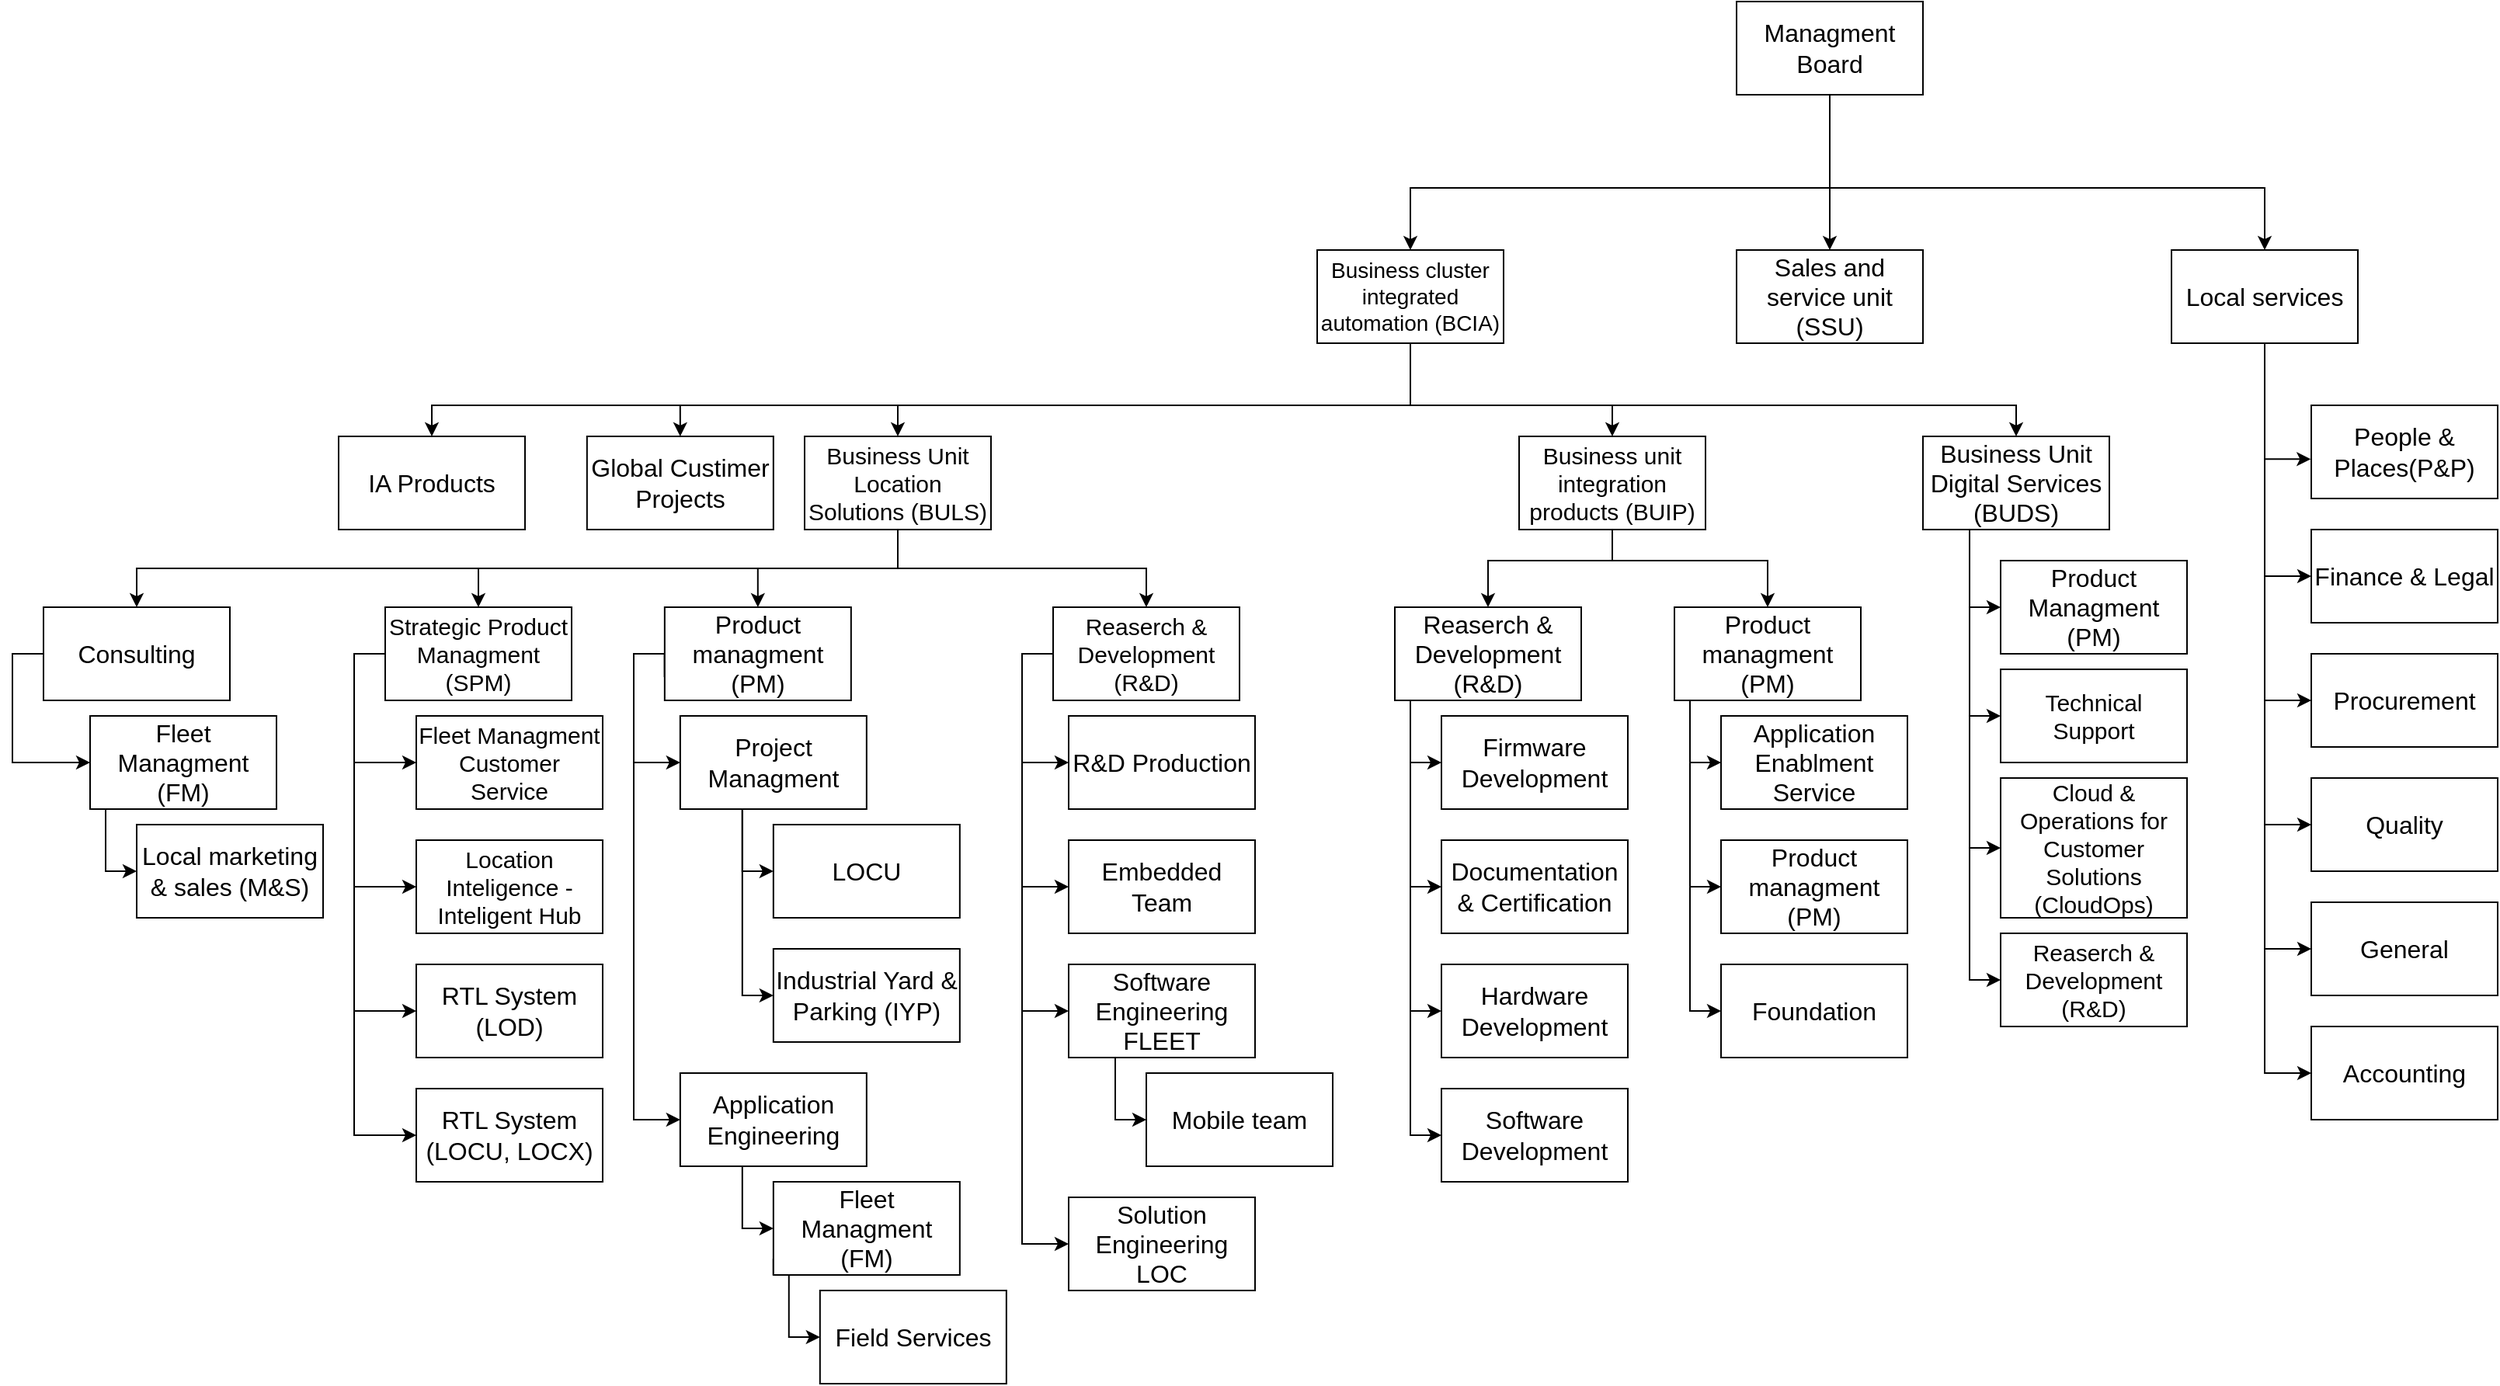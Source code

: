 <mxfile version="26.1.1">
  <diagram id="R2lEEEUBdFMjLlhIrx00" name="Page-1">
    <mxGraphModel dx="2947" dy="2856" grid="1" gridSize="10" guides="1" tooltips="1" connect="1" arrows="1" fold="1" page="1" pageScale="1" pageWidth="850" pageHeight="1100" math="0" shadow="0" extFonts="Permanent Marker^https://fonts.googleapis.com/css?family=Permanent+Marker">
      <root>
        <mxCell id="0" />
        <mxCell id="1" parent="0" />
        <mxCell id="2w3z9gGA-YQDggnAsSwW-51" style="edgeStyle=orthogonalEdgeStyle;rounded=0;orthogonalLoop=1;jettySize=auto;html=1;exitX=0.5;exitY=1;exitDx=0;exitDy=0;entryX=0.5;entryY=0;entryDx=0;entryDy=0;" edge="1" parent="1" source="2w3z9gGA-YQDggnAsSwW-1" target="2w3z9gGA-YQDggnAsSwW-2">
          <mxGeometry relative="1" as="geometry">
            <Array as="points">
              <mxPoint x="-130" y="-1370" />
              <mxPoint x="300" y="-1370" />
            </Array>
          </mxGeometry>
        </mxCell>
        <mxCell id="2w3z9gGA-YQDggnAsSwW-100" style="edgeStyle=orthogonalEdgeStyle;rounded=0;orthogonalLoop=1;jettySize=auto;html=1;exitX=0.75;exitY=1;exitDx=0;exitDy=0;entryX=0.5;entryY=0;entryDx=0;entryDy=0;" edge="1" parent="1" source="2w3z9gGA-YQDggnAsSwW-1" target="2w3z9gGA-YQDggnAsSwW-3">
          <mxGeometry relative="1" as="geometry">
            <Array as="points">
              <mxPoint x="-250" y="-1430" />
              <mxPoint x="-250" y="-1370" />
              <mxPoint x="30" y="-1370" />
            </Array>
          </mxGeometry>
        </mxCell>
        <mxCell id="2w3z9gGA-YQDggnAsSwW-101" style="edgeStyle=orthogonalEdgeStyle;rounded=0;orthogonalLoop=1;jettySize=auto;html=1;exitX=0.5;exitY=1;exitDx=0;exitDy=0;entryX=0.5;entryY=0;entryDx=0;entryDy=0;" edge="1" parent="1" source="2w3z9gGA-YQDggnAsSwW-1" target="2w3z9gGA-YQDggnAsSwW-4">
          <mxGeometry relative="1" as="geometry">
            <Array as="points">
              <mxPoint x="-250" y="-1370" />
              <mxPoint x="-520" y="-1370" />
            </Array>
          </mxGeometry>
        </mxCell>
        <mxCell id="2w3z9gGA-YQDggnAsSwW-1" value="Managment Board" style="rounded=0;whiteSpace=wrap;html=1;fontSize=16;" vertex="1" parent="1">
          <mxGeometry x="-310" y="-1490" width="120" height="60" as="geometry" />
        </mxCell>
        <mxCell id="2w3z9gGA-YQDggnAsSwW-2" value="Sales and service unit (SSU)" style="rounded=0;whiteSpace=wrap;html=1;fontSize=16;" vertex="1" parent="1">
          <mxGeometry x="-310" y="-1330" width="120" height="60" as="geometry" />
        </mxCell>
        <mxCell id="2w3z9gGA-YQDggnAsSwW-87" style="edgeStyle=orthogonalEdgeStyle;rounded=0;orthogonalLoop=1;jettySize=auto;html=1;exitX=0.25;exitY=1;exitDx=0;exitDy=0;entryX=0;entryY=0.5;entryDx=0;entryDy=0;" edge="1" parent="1" source="2w3z9gGA-YQDggnAsSwW-3" target="2w3z9gGA-YQDggnAsSwW-11">
          <mxGeometry relative="1" as="geometry">
            <Array as="points">
              <mxPoint x="30" y="-1270" />
              <mxPoint x="30" y="-1120" />
            </Array>
          </mxGeometry>
        </mxCell>
        <mxCell id="2w3z9gGA-YQDggnAsSwW-88" style="edgeStyle=orthogonalEdgeStyle;rounded=0;orthogonalLoop=1;jettySize=auto;html=1;exitX=0.25;exitY=1;exitDx=0;exitDy=0;entryX=0;entryY=0.5;entryDx=0;entryDy=0;" edge="1" parent="1">
          <mxGeometry relative="1" as="geometry">
            <mxPoint x="-10" y="-1270" as="sourcePoint" />
            <mxPoint x="60" y="-1040" as="targetPoint" />
            <Array as="points">
              <mxPoint x="30" y="-1270" />
              <mxPoint x="30" y="-1040" />
            </Array>
          </mxGeometry>
        </mxCell>
        <mxCell id="2w3z9gGA-YQDggnAsSwW-89" style="edgeStyle=orthogonalEdgeStyle;rounded=0;orthogonalLoop=1;jettySize=auto;html=1;exitX=0.25;exitY=1;exitDx=0;exitDy=0;entryX=0;entryY=0.5;entryDx=0;entryDy=0;" edge="1" parent="1" source="2w3z9gGA-YQDggnAsSwW-3" target="2w3z9gGA-YQDggnAsSwW-13">
          <mxGeometry relative="1" as="geometry">
            <Array as="points">
              <mxPoint x="30" y="-1270" />
              <mxPoint x="30" y="-960" />
            </Array>
          </mxGeometry>
        </mxCell>
        <mxCell id="2w3z9gGA-YQDggnAsSwW-90" style="edgeStyle=orthogonalEdgeStyle;rounded=0;orthogonalLoop=1;jettySize=auto;html=1;exitX=0.25;exitY=1;exitDx=0;exitDy=0;entryX=0;entryY=0.5;entryDx=0;entryDy=0;" edge="1" parent="1" source="2w3z9gGA-YQDggnAsSwW-3" target="2w3z9gGA-YQDggnAsSwW-14">
          <mxGeometry relative="1" as="geometry">
            <Array as="points">
              <mxPoint x="30" y="-1270" />
              <mxPoint x="30" y="-880" />
            </Array>
          </mxGeometry>
        </mxCell>
        <mxCell id="2w3z9gGA-YQDggnAsSwW-91" style="edgeStyle=orthogonalEdgeStyle;rounded=0;orthogonalLoop=1;jettySize=auto;html=1;exitX=0.25;exitY=1;exitDx=0;exitDy=0;entryX=0;entryY=0.5;entryDx=0;entryDy=0;" edge="1" parent="1" source="2w3z9gGA-YQDggnAsSwW-3" target="2w3z9gGA-YQDggnAsSwW-15">
          <mxGeometry relative="1" as="geometry">
            <Array as="points">
              <mxPoint x="30" y="-1270" />
              <mxPoint x="30" y="-800" />
            </Array>
          </mxGeometry>
        </mxCell>
        <mxCell id="2w3z9gGA-YQDggnAsSwW-3" value="Local services" style="rounded=0;whiteSpace=wrap;html=1;fontSize=16;" vertex="1" parent="1">
          <mxGeometry x="-30" y="-1330" width="120" height="60" as="geometry" />
        </mxCell>
        <mxCell id="2w3z9gGA-YQDggnAsSwW-95" style="edgeStyle=orthogonalEdgeStyle;rounded=0;orthogonalLoop=1;jettySize=auto;html=1;exitX=0.25;exitY=1;exitDx=0;exitDy=0;entryX=0.5;entryY=0;entryDx=0;entryDy=0;" edge="1" parent="1" source="2w3z9gGA-YQDggnAsSwW-4" target="2w3z9gGA-YQDggnAsSwW-7">
          <mxGeometry relative="1" as="geometry">
            <Array as="points">
              <mxPoint x="-520" y="-1270" />
              <mxPoint x="-520" y="-1230" />
              <mxPoint x="-990" y="-1230" />
            </Array>
          </mxGeometry>
        </mxCell>
        <mxCell id="2w3z9gGA-YQDggnAsSwW-98" style="edgeStyle=orthogonalEdgeStyle;rounded=0;orthogonalLoop=1;jettySize=auto;html=1;exitX=0.5;exitY=1;exitDx=0;exitDy=0;entryX=0.5;entryY=0;entryDx=0;entryDy=0;" edge="1" parent="1" source="2w3z9gGA-YQDggnAsSwW-4" target="2w3z9gGA-YQDggnAsSwW-8">
          <mxGeometry relative="1" as="geometry">
            <Array as="points">
              <mxPoint x="-520" y="-1230" />
              <mxPoint x="-130" y="-1230" />
            </Array>
          </mxGeometry>
        </mxCell>
        <mxCell id="2w3z9gGA-YQDggnAsSwW-99" style="edgeStyle=orthogonalEdgeStyle;rounded=0;orthogonalLoop=1;jettySize=auto;html=1;exitX=0.75;exitY=1;exitDx=0;exitDy=0;entryX=0.5;entryY=0;entryDx=0;entryDy=0;" edge="1" parent="1" source="2w3z9gGA-YQDggnAsSwW-4" target="2w3z9gGA-YQDggnAsSwW-9">
          <mxGeometry relative="1" as="geometry">
            <Array as="points">
              <mxPoint x="-520" y="-1270" />
              <mxPoint x="-520" y="-1230" />
              <mxPoint x="-1150" y="-1230" />
            </Array>
          </mxGeometry>
        </mxCell>
        <mxCell id="2w3z9gGA-YQDggnAsSwW-102" style="edgeStyle=orthogonalEdgeStyle;rounded=0;orthogonalLoop=1;jettySize=auto;html=1;exitX=0;exitY=1;exitDx=0;exitDy=0;entryX=0.5;entryY=0;entryDx=0;entryDy=0;" edge="1" parent="1" source="2w3z9gGA-YQDggnAsSwW-4" target="2w3z9gGA-YQDggnAsSwW-6">
          <mxGeometry relative="1" as="geometry">
            <Array as="points">
              <mxPoint x="-520" y="-1270" />
              <mxPoint x="-520" y="-1230" />
              <mxPoint x="-390" y="-1230" />
            </Array>
          </mxGeometry>
        </mxCell>
        <mxCell id="2w3z9gGA-YQDggnAsSwW-103" style="edgeStyle=orthogonalEdgeStyle;rounded=0;orthogonalLoop=1;jettySize=auto;html=1;exitX=0;exitY=1;exitDx=0;exitDy=0;" edge="1" parent="1" source="2w3z9gGA-YQDggnAsSwW-4" target="2w3z9gGA-YQDggnAsSwW-5">
          <mxGeometry relative="1" as="geometry">
            <Array as="points">
              <mxPoint x="-520" y="-1270" />
              <mxPoint x="-520" y="-1230" />
              <mxPoint x="-850" y="-1230" />
            </Array>
          </mxGeometry>
        </mxCell>
        <mxCell id="2w3z9gGA-YQDggnAsSwW-4" value="Business cluster integrated automation (BCIA)" style="rounded=0;whiteSpace=wrap;html=1;fontSize=14;" vertex="1" parent="1">
          <mxGeometry x="-580" y="-1330" width="120" height="60" as="geometry" />
        </mxCell>
        <mxCell id="2w3z9gGA-YQDggnAsSwW-105" style="edgeStyle=orthogonalEdgeStyle;rounded=0;orthogonalLoop=1;jettySize=auto;html=1;exitX=0.75;exitY=1;exitDx=0;exitDy=0;" edge="1" parent="1" source="2w3z9gGA-YQDggnAsSwW-5" target="2w3z9gGA-YQDggnAsSwW-30">
          <mxGeometry relative="1" as="geometry">
            <Array as="points">
              <mxPoint x="-850" y="-1150" />
              <mxPoint x="-850" y="-1125" />
              <mxPoint x="-690" y="-1125" />
            </Array>
          </mxGeometry>
        </mxCell>
        <mxCell id="2w3z9gGA-YQDggnAsSwW-107" style="edgeStyle=orthogonalEdgeStyle;rounded=0;orthogonalLoop=1;jettySize=auto;html=1;exitX=0.5;exitY=1;exitDx=0;exitDy=0;entryX=0.5;entryY=0;entryDx=0;entryDy=0;" edge="1" parent="1" source="2w3z9gGA-YQDggnAsSwW-5" target="2w3z9gGA-YQDggnAsSwW-31">
          <mxGeometry relative="1" as="geometry" />
        </mxCell>
        <mxCell id="2w3z9gGA-YQDggnAsSwW-108" style="edgeStyle=orthogonalEdgeStyle;rounded=0;orthogonalLoop=1;jettySize=auto;html=1;exitX=0.25;exitY=1;exitDx=0;exitDy=0;" edge="1" parent="1" source="2w3z9gGA-YQDggnAsSwW-5" target="2w3z9gGA-YQDggnAsSwW-40">
          <mxGeometry relative="1" as="geometry">
            <Array as="points">
              <mxPoint x="-850" y="-1150" />
              <mxPoint x="-850" y="-1125" />
              <mxPoint x="-1120" y="-1125" />
            </Array>
          </mxGeometry>
        </mxCell>
        <mxCell id="2w3z9gGA-YQDggnAsSwW-109" style="edgeStyle=orthogonalEdgeStyle;rounded=0;orthogonalLoop=1;jettySize=auto;html=1;exitX=0.25;exitY=1;exitDx=0;exitDy=0;entryX=0.5;entryY=0;entryDx=0;entryDy=0;" edge="1" parent="1" source="2w3z9gGA-YQDggnAsSwW-5" target="2w3z9gGA-YQDggnAsSwW-48">
          <mxGeometry relative="1" as="geometry">
            <Array as="points">
              <mxPoint x="-850" y="-1150" />
              <mxPoint x="-850" y="-1125" />
              <mxPoint x="-1340" y="-1125" />
            </Array>
          </mxGeometry>
        </mxCell>
        <mxCell id="2w3z9gGA-YQDggnAsSwW-5" value="Business Unit Location Solutions (BULS)" style="rounded=0;whiteSpace=wrap;html=1;fontSize=15;" vertex="1" parent="1">
          <mxGeometry x="-910" y="-1210" width="120" height="60" as="geometry" />
        </mxCell>
        <mxCell id="2w3z9gGA-YQDggnAsSwW-93" style="edgeStyle=orthogonalEdgeStyle;rounded=0;orthogonalLoop=1;jettySize=auto;html=1;exitX=0.25;exitY=1;exitDx=0;exitDy=0;entryX=0.5;entryY=0;entryDx=0;entryDy=0;" edge="1" parent="1" source="2w3z9gGA-YQDggnAsSwW-6" target="2w3z9gGA-YQDggnAsSwW-21">
          <mxGeometry relative="1" as="geometry">
            <Array as="points">
              <mxPoint x="-390" y="-1150" />
              <mxPoint x="-390" y="-1130" />
              <mxPoint x="-470" y="-1130" />
            </Array>
          </mxGeometry>
        </mxCell>
        <mxCell id="2w3z9gGA-YQDggnAsSwW-94" style="edgeStyle=orthogonalEdgeStyle;rounded=0;orthogonalLoop=1;jettySize=auto;html=1;exitX=0.75;exitY=1;exitDx=0;exitDy=0;entryX=0.5;entryY=0;entryDx=0;entryDy=0;" edge="1" parent="1" source="2w3z9gGA-YQDggnAsSwW-6" target="2w3z9gGA-YQDggnAsSwW-20">
          <mxGeometry relative="1" as="geometry">
            <Array as="points">
              <mxPoint x="-390" y="-1150" />
              <mxPoint x="-390" y="-1130" />
              <mxPoint x="-290" y="-1130" />
            </Array>
          </mxGeometry>
        </mxCell>
        <mxCell id="2w3z9gGA-YQDggnAsSwW-6" value="&lt;font style=&quot;font-size: 15px;&quot;&gt;Business unit integration products (BUIP)&lt;/font&gt;" style="rounded=0;whiteSpace=wrap;html=1;" vertex="1" parent="1">
          <mxGeometry x="-450" y="-1210" width="120" height="60" as="geometry" />
        </mxCell>
        <mxCell id="2w3z9gGA-YQDggnAsSwW-7" value="Global Custimer Projects" style="rounded=0;whiteSpace=wrap;html=1;fontSize=16;" vertex="1" parent="1">
          <mxGeometry x="-1050.08" y="-1210" width="120" height="60" as="geometry" />
        </mxCell>
        <mxCell id="2w3z9gGA-YQDggnAsSwW-82" style="edgeStyle=orthogonalEdgeStyle;rounded=0;orthogonalLoop=1;jettySize=auto;html=1;exitX=0.25;exitY=1;exitDx=0;exitDy=0;entryX=0;entryY=0.5;entryDx=0;entryDy=0;" edge="1" parent="1" source="2w3z9gGA-YQDggnAsSwW-8" target="2w3z9gGA-YQDggnAsSwW-16">
          <mxGeometry relative="1" as="geometry" />
        </mxCell>
        <mxCell id="2w3z9gGA-YQDggnAsSwW-83" style="edgeStyle=orthogonalEdgeStyle;rounded=0;orthogonalLoop=1;jettySize=auto;html=1;exitX=0.25;exitY=1;exitDx=0;exitDy=0;entryX=0;entryY=0.5;entryDx=0;entryDy=0;" edge="1" parent="1" source="2w3z9gGA-YQDggnAsSwW-8" target="2w3z9gGA-YQDggnAsSwW-17">
          <mxGeometry relative="1" as="geometry" />
        </mxCell>
        <mxCell id="2w3z9gGA-YQDggnAsSwW-84" style="edgeStyle=orthogonalEdgeStyle;rounded=0;orthogonalLoop=1;jettySize=auto;html=1;exitX=0.25;exitY=1;exitDx=0;exitDy=0;entryX=0;entryY=0.5;entryDx=0;entryDy=0;" edge="1" parent="1" source="2w3z9gGA-YQDggnAsSwW-8" target="2w3z9gGA-YQDggnAsSwW-18">
          <mxGeometry relative="1" as="geometry" />
        </mxCell>
        <mxCell id="2w3z9gGA-YQDggnAsSwW-85" style="edgeStyle=orthogonalEdgeStyle;rounded=0;orthogonalLoop=1;jettySize=auto;html=1;exitX=0.25;exitY=1;exitDx=0;exitDy=0;entryX=0;entryY=0.5;entryDx=0;entryDy=0;" edge="1" parent="1" source="2w3z9gGA-YQDggnAsSwW-8" target="2w3z9gGA-YQDggnAsSwW-19">
          <mxGeometry relative="1" as="geometry">
            <Array as="points">
              <mxPoint x="-160" y="-860" />
            </Array>
          </mxGeometry>
        </mxCell>
        <mxCell id="2w3z9gGA-YQDggnAsSwW-8" value="&lt;font style=&quot;font-size: 16px;&quot;&gt;Business Unit Digital Services (BUDS)&lt;/font&gt;" style="rounded=0;whiteSpace=wrap;html=1;" vertex="1" parent="1">
          <mxGeometry x="-190" y="-1210" width="120" height="60" as="geometry" />
        </mxCell>
        <mxCell id="2w3z9gGA-YQDggnAsSwW-9" value="IA Products" style="rounded=0;whiteSpace=wrap;html=1;fontSize=16;" vertex="1" parent="1">
          <mxGeometry x="-1210" y="-1210" width="120" height="60" as="geometry" />
        </mxCell>
        <mxCell id="2w3z9gGA-YQDggnAsSwW-10" value="People &amp;amp; Places(P&amp;amp;P)" style="rounded=0;whiteSpace=wrap;html=1;fontSize=16;" vertex="1" parent="1">
          <mxGeometry x="60" y="-1230" width="120" height="60" as="geometry" />
        </mxCell>
        <mxCell id="2w3z9gGA-YQDggnAsSwW-11" value="Finance &amp;amp; Legal" style="rounded=0;whiteSpace=wrap;html=1;fontSize=16;" vertex="1" parent="1">
          <mxGeometry x="60" y="-1150" width="120" height="60" as="geometry" />
        </mxCell>
        <mxCell id="2w3z9gGA-YQDggnAsSwW-12" value="Procurement" style="rounded=0;whiteSpace=wrap;html=1;fontSize=16;" vertex="1" parent="1">
          <mxGeometry x="60" y="-1070" width="120" height="60" as="geometry" />
        </mxCell>
        <mxCell id="2w3z9gGA-YQDggnAsSwW-13" value="Quality" style="rounded=0;whiteSpace=wrap;html=1;fontSize=16;" vertex="1" parent="1">
          <mxGeometry x="60" y="-990" width="120" height="60" as="geometry" />
        </mxCell>
        <mxCell id="2w3z9gGA-YQDggnAsSwW-14" value="General" style="rounded=0;whiteSpace=wrap;html=1;fontSize=16;" vertex="1" parent="1">
          <mxGeometry x="60" y="-910" width="120" height="60" as="geometry" />
        </mxCell>
        <mxCell id="2w3z9gGA-YQDggnAsSwW-15" value="Accounting" style="rounded=0;whiteSpace=wrap;html=1;fontSize=16;" vertex="1" parent="1">
          <mxGeometry x="60" y="-830" width="120" height="60" as="geometry" />
        </mxCell>
        <mxCell id="2w3z9gGA-YQDggnAsSwW-16" value="&lt;font style=&quot;font-size: 16px;&quot;&gt;Product Managment (PM)&lt;/font&gt;" style="rounded=0;whiteSpace=wrap;html=1;" vertex="1" parent="1">
          <mxGeometry x="-140" y="-1130" width="120" height="60" as="geometry" />
        </mxCell>
        <mxCell id="2w3z9gGA-YQDggnAsSwW-17" value="Technical Support" style="rounded=0;whiteSpace=wrap;html=1;fontSize=15;" vertex="1" parent="1">
          <mxGeometry x="-140" y="-1060" width="120" height="60" as="geometry" />
        </mxCell>
        <mxCell id="2w3z9gGA-YQDggnAsSwW-18" value="Cloud &amp;amp; Operations for Customer Solutions (CloudOps)" style="rounded=0;whiteSpace=wrap;html=1;fontSize=15;" vertex="1" parent="1">
          <mxGeometry x="-140" y="-990" width="120" height="90" as="geometry" />
        </mxCell>
        <mxCell id="2w3z9gGA-YQDggnAsSwW-19" value="Reaserch &amp;amp; Development (R&amp;amp;D)" style="rounded=0;whiteSpace=wrap;html=1;fontSize=15;" vertex="1" parent="1">
          <mxGeometry x="-140" y="-890" width="120" height="60" as="geometry" />
        </mxCell>
        <mxCell id="2w3z9gGA-YQDggnAsSwW-79" style="edgeStyle=orthogonalEdgeStyle;rounded=0;orthogonalLoop=1;jettySize=auto;html=1;exitX=0.25;exitY=1;exitDx=0;exitDy=0;entryX=0;entryY=0.5;entryDx=0;entryDy=0;" edge="1" parent="1" source="2w3z9gGA-YQDggnAsSwW-20" target="2w3z9gGA-YQDggnAsSwW-23">
          <mxGeometry relative="1" as="geometry">
            <Array as="points">
              <mxPoint x="-340" y="-1040" />
              <mxPoint x="-340" y="-1000" />
            </Array>
          </mxGeometry>
        </mxCell>
        <mxCell id="2w3z9gGA-YQDggnAsSwW-80" style="edgeStyle=orthogonalEdgeStyle;rounded=0;orthogonalLoop=1;jettySize=auto;html=1;exitX=0.25;exitY=1;exitDx=0;exitDy=0;entryX=0;entryY=0.5;entryDx=0;entryDy=0;" edge="1" parent="1" source="2w3z9gGA-YQDggnAsSwW-20" target="2w3z9gGA-YQDggnAsSwW-22">
          <mxGeometry relative="1" as="geometry">
            <Array as="points">
              <mxPoint x="-340" y="-1040" />
              <mxPoint x="-340" y="-920" />
            </Array>
          </mxGeometry>
        </mxCell>
        <mxCell id="2w3z9gGA-YQDggnAsSwW-81" style="edgeStyle=orthogonalEdgeStyle;rounded=0;orthogonalLoop=1;jettySize=auto;html=1;exitX=0.25;exitY=1;exitDx=0;exitDy=0;entryX=0;entryY=0.5;entryDx=0;entryDy=0;" edge="1" parent="1" source="2w3z9gGA-YQDggnAsSwW-20" target="2w3z9gGA-YQDggnAsSwW-24">
          <mxGeometry relative="1" as="geometry">
            <Array as="points">
              <mxPoint x="-340" y="-1040" />
              <mxPoint x="-340" y="-840" />
            </Array>
          </mxGeometry>
        </mxCell>
        <mxCell id="2w3z9gGA-YQDggnAsSwW-20" value="&lt;font style=&quot;font-size: 16px;&quot;&gt;Product managment (PM)&lt;/font&gt;" style="rounded=0;whiteSpace=wrap;html=1;" vertex="1" parent="1">
          <mxGeometry x="-350" y="-1100" width="120" height="60" as="geometry" />
        </mxCell>
        <mxCell id="2w3z9gGA-YQDggnAsSwW-75" style="edgeStyle=orthogonalEdgeStyle;rounded=0;orthogonalLoop=1;jettySize=auto;html=1;exitX=0.25;exitY=1;exitDx=0;exitDy=0;entryX=0;entryY=0.5;entryDx=0;entryDy=0;" edge="1" parent="1" source="2w3z9gGA-YQDggnAsSwW-21" target="2w3z9gGA-YQDggnAsSwW-25">
          <mxGeometry relative="1" as="geometry">
            <Array as="points">
              <mxPoint x="-520" y="-1040" />
              <mxPoint x="-520" y="-1000" />
            </Array>
          </mxGeometry>
        </mxCell>
        <mxCell id="2w3z9gGA-YQDggnAsSwW-76" style="edgeStyle=orthogonalEdgeStyle;rounded=0;orthogonalLoop=1;jettySize=auto;html=1;exitX=0.25;exitY=1;exitDx=0;exitDy=0;entryX=0;entryY=0.5;entryDx=0;entryDy=0;" edge="1" parent="1" source="2w3z9gGA-YQDggnAsSwW-21" target="2w3z9gGA-YQDggnAsSwW-26">
          <mxGeometry relative="1" as="geometry">
            <Array as="points">
              <mxPoint x="-520" y="-1040" />
              <mxPoint x="-520" y="-920" />
            </Array>
          </mxGeometry>
        </mxCell>
        <mxCell id="2w3z9gGA-YQDggnAsSwW-77" style="edgeStyle=orthogonalEdgeStyle;rounded=0;orthogonalLoop=1;jettySize=auto;html=1;exitX=0.25;exitY=1;exitDx=0;exitDy=0;entryX=0;entryY=0.5;entryDx=0;entryDy=0;" edge="1" parent="1" source="2w3z9gGA-YQDggnAsSwW-21" target="2w3z9gGA-YQDggnAsSwW-27">
          <mxGeometry relative="1" as="geometry">
            <Array as="points">
              <mxPoint x="-520" y="-1040" />
              <mxPoint x="-520" y="-840" />
            </Array>
          </mxGeometry>
        </mxCell>
        <mxCell id="2w3z9gGA-YQDggnAsSwW-78" style="edgeStyle=orthogonalEdgeStyle;rounded=0;orthogonalLoop=1;jettySize=auto;html=1;exitX=0.25;exitY=1;exitDx=0;exitDy=0;entryX=0;entryY=0.5;entryDx=0;entryDy=0;" edge="1" parent="1" source="2w3z9gGA-YQDggnAsSwW-21" target="2w3z9gGA-YQDggnAsSwW-29">
          <mxGeometry relative="1" as="geometry">
            <Array as="points">
              <mxPoint x="-520" y="-1040" />
              <mxPoint x="-520" y="-760" />
            </Array>
          </mxGeometry>
        </mxCell>
        <mxCell id="2w3z9gGA-YQDggnAsSwW-21" value="&lt;font style=&quot;font-size: 16px;&quot;&gt;Reaserch &amp;amp; Development (R&amp;amp;D)&lt;/font&gt;" style="rounded=0;whiteSpace=wrap;html=1;" vertex="1" parent="1">
          <mxGeometry x="-530" y="-1100" width="120" height="60" as="geometry" />
        </mxCell>
        <mxCell id="2w3z9gGA-YQDggnAsSwW-22" value="&lt;font style=&quot;font-size: 16px;&quot;&gt;Product managment (PM)&lt;/font&gt;" style="rounded=0;whiteSpace=wrap;html=1;" vertex="1" parent="1">
          <mxGeometry x="-320" y="-950" width="120" height="60" as="geometry" />
        </mxCell>
        <mxCell id="2w3z9gGA-YQDggnAsSwW-23" value="&lt;font style=&quot;font-size: 16px;&quot;&gt;Application Enablment Service&lt;/font&gt;" style="rounded=0;whiteSpace=wrap;html=1;" vertex="1" parent="1">
          <mxGeometry x="-320" y="-1030" width="120" height="60" as="geometry" />
        </mxCell>
        <mxCell id="2w3z9gGA-YQDggnAsSwW-24" value="&lt;font style=&quot;font-size: 16px;&quot;&gt;Foundation&lt;/font&gt;" style="rounded=0;whiteSpace=wrap;html=1;" vertex="1" parent="1">
          <mxGeometry x="-320" y="-870" width="120" height="60" as="geometry" />
        </mxCell>
        <mxCell id="2w3z9gGA-YQDggnAsSwW-25" value="&lt;font style=&quot;font-size: 16px;&quot;&gt;Firmware Development&lt;/font&gt;" style="rounded=0;whiteSpace=wrap;html=1;" vertex="1" parent="1">
          <mxGeometry x="-500" y="-1030" width="120" height="60" as="geometry" />
        </mxCell>
        <mxCell id="2w3z9gGA-YQDggnAsSwW-26" value="&lt;font style=&quot;font-size: 16px;&quot;&gt;Documentation &amp;amp; Certification&lt;/font&gt;" style="rounded=0;whiteSpace=wrap;html=1;" vertex="1" parent="1">
          <mxGeometry x="-500" y="-950" width="120" height="60" as="geometry" />
        </mxCell>
        <mxCell id="2w3z9gGA-YQDggnAsSwW-27" value="&lt;font style=&quot;font-size: 16px;&quot;&gt;Hardware Development&lt;/font&gt;" style="rounded=0;whiteSpace=wrap;html=1;" vertex="1" parent="1">
          <mxGeometry x="-500" y="-870" width="120" height="60" as="geometry" />
        </mxCell>
        <mxCell id="2w3z9gGA-YQDggnAsSwW-29" value="&lt;font style=&quot;font-size: 16px;&quot;&gt;Software Development&lt;/font&gt;" style="rounded=0;whiteSpace=wrap;html=1;" vertex="1" parent="1">
          <mxGeometry x="-500" y="-790" width="120" height="60" as="geometry" />
        </mxCell>
        <mxCell id="2w3z9gGA-YQDggnAsSwW-68" style="edgeStyle=orthogonalEdgeStyle;rounded=0;orthogonalLoop=1;jettySize=auto;html=1;exitX=0;exitY=1;exitDx=0;exitDy=0;entryX=0;entryY=0.5;entryDx=0;entryDy=0;" edge="1" parent="1" source="2w3z9gGA-YQDggnAsSwW-30" target="2w3z9gGA-YQDggnAsSwW-32">
          <mxGeometry relative="1" as="geometry">
            <Array as="points">
              <mxPoint x="-740" y="-1070" />
              <mxPoint x="-770" y="-1070" />
              <mxPoint x="-770" y="-1000" />
            </Array>
          </mxGeometry>
        </mxCell>
        <mxCell id="2w3z9gGA-YQDggnAsSwW-69" style="edgeStyle=orthogonalEdgeStyle;rounded=0;orthogonalLoop=1;jettySize=auto;html=1;exitX=0;exitY=1;exitDx=0;exitDy=0;entryX=0;entryY=0.5;entryDx=0;entryDy=0;" edge="1" parent="1" source="2w3z9gGA-YQDggnAsSwW-30" target="2w3z9gGA-YQDggnAsSwW-33">
          <mxGeometry relative="1" as="geometry">
            <Array as="points">
              <mxPoint x="-740" y="-1070" />
              <mxPoint x="-770" y="-1070" />
              <mxPoint x="-770" y="-920" />
            </Array>
          </mxGeometry>
        </mxCell>
        <mxCell id="2w3z9gGA-YQDggnAsSwW-70" style="edgeStyle=orthogonalEdgeStyle;rounded=0;orthogonalLoop=1;jettySize=auto;html=1;exitX=0;exitY=1;exitDx=0;exitDy=0;entryX=0;entryY=0.5;entryDx=0;entryDy=0;" edge="1" parent="1" source="2w3z9gGA-YQDggnAsSwW-30" target="2w3z9gGA-YQDggnAsSwW-34">
          <mxGeometry relative="1" as="geometry">
            <Array as="points">
              <mxPoint x="-740" y="-1070" />
              <mxPoint x="-770" y="-1070" />
              <mxPoint x="-770" y="-840" />
            </Array>
          </mxGeometry>
        </mxCell>
        <mxCell id="2w3z9gGA-YQDggnAsSwW-73" style="edgeStyle=orthogonalEdgeStyle;rounded=0;orthogonalLoop=1;jettySize=auto;html=1;exitX=0;exitY=1;exitDx=0;exitDy=0;entryX=0;entryY=0.5;entryDx=0;entryDy=0;" edge="1" parent="1" source="2w3z9gGA-YQDggnAsSwW-30" target="2w3z9gGA-YQDggnAsSwW-35">
          <mxGeometry relative="1" as="geometry">
            <Array as="points">
              <mxPoint x="-740" y="-1070" />
              <mxPoint x="-770" y="-1070" />
              <mxPoint x="-770" y="-690" />
            </Array>
          </mxGeometry>
        </mxCell>
        <mxCell id="2w3z9gGA-YQDggnAsSwW-30" value="&lt;div&gt;&lt;font style=&quot;font-size: 15px;&quot;&gt;Reaserch &amp;amp; Development&lt;/font&gt;&lt;/div&gt;&lt;div&gt;&lt;font style=&quot;font-size: 15px;&quot;&gt;(R&amp;amp;D)&lt;/font&gt;&lt;/div&gt;" style="rounded=0;whiteSpace=wrap;html=1;" vertex="1" parent="1">
          <mxGeometry x="-750" y="-1100" width="120" height="60" as="geometry" />
        </mxCell>
        <mxCell id="2w3z9gGA-YQDggnAsSwW-64" style="edgeStyle=orthogonalEdgeStyle;rounded=0;orthogonalLoop=1;jettySize=auto;html=1;exitX=0;exitY=0.75;exitDx=0;exitDy=0;entryX=0;entryY=0.5;entryDx=0;entryDy=0;" edge="1" parent="1" source="2w3z9gGA-YQDggnAsSwW-31" target="2w3z9gGA-YQDggnAsSwW-41">
          <mxGeometry relative="1" as="geometry">
            <Array as="points">
              <mxPoint x="-1000" y="-1070" />
              <mxPoint x="-1020" y="-1070" />
              <mxPoint x="-1020" y="-770" />
            </Array>
          </mxGeometry>
        </mxCell>
        <mxCell id="2w3z9gGA-YQDggnAsSwW-74" style="edgeStyle=orthogonalEdgeStyle;rounded=0;orthogonalLoop=1;jettySize=auto;html=1;exitX=0;exitY=0.75;exitDx=0;exitDy=0;entryX=0;entryY=0.5;entryDx=0;entryDy=0;" edge="1" parent="1" source="2w3z9gGA-YQDggnAsSwW-31" target="2w3z9gGA-YQDggnAsSwW-37">
          <mxGeometry relative="1" as="geometry">
            <Array as="points">
              <mxPoint x="-1000" y="-1070" />
              <mxPoint x="-1020" y="-1070" />
              <mxPoint x="-1020" y="-1000" />
            </Array>
          </mxGeometry>
        </mxCell>
        <mxCell id="2w3z9gGA-YQDggnAsSwW-31" value="&lt;font style=&quot;font-size: 16px;&quot;&gt;Product managment (PM)&lt;/font&gt;" style="rounded=0;whiteSpace=wrap;html=1;" vertex="1" parent="1">
          <mxGeometry x="-1000.08" y="-1100" width="120" height="60" as="geometry" />
        </mxCell>
        <mxCell id="2w3z9gGA-YQDggnAsSwW-32" value="&lt;font style=&quot;font-size: 16px;&quot;&gt;R&amp;amp;D Production&lt;/font&gt;" style="rounded=0;whiteSpace=wrap;html=1;" vertex="1" parent="1">
          <mxGeometry x="-740" y="-1030" width="120" height="60" as="geometry" />
        </mxCell>
        <mxCell id="2w3z9gGA-YQDggnAsSwW-33" value="&lt;font style=&quot;font-size: 16px;&quot;&gt;Embedded Team&lt;/font&gt;" style="rounded=0;whiteSpace=wrap;html=1;" vertex="1" parent="1">
          <mxGeometry x="-740" y="-950" width="120" height="60" as="geometry" />
        </mxCell>
        <mxCell id="2w3z9gGA-YQDggnAsSwW-72" style="edgeStyle=orthogonalEdgeStyle;rounded=0;orthogonalLoop=1;jettySize=auto;html=1;exitX=0;exitY=1;exitDx=0;exitDy=0;entryX=0;entryY=0.5;entryDx=0;entryDy=0;" edge="1" parent="1" source="2w3z9gGA-YQDggnAsSwW-34" target="2w3z9gGA-YQDggnAsSwW-71">
          <mxGeometry relative="1" as="geometry">
            <Array as="points">
              <mxPoint x="-710" y="-810" />
              <mxPoint x="-710" y="-770" />
            </Array>
          </mxGeometry>
        </mxCell>
        <mxCell id="2w3z9gGA-YQDggnAsSwW-34" value="&lt;font style=&quot;font-size: 16px;&quot;&gt;Software Engineering FLEET&lt;/font&gt;" style="rounded=0;whiteSpace=wrap;html=1;" vertex="1" parent="1">
          <mxGeometry x="-740" y="-870" width="120" height="60" as="geometry" />
        </mxCell>
        <mxCell id="2w3z9gGA-YQDggnAsSwW-35" value="&lt;font style=&quot;font-size: 16px;&quot;&gt;Solution Engineering LOC&lt;/font&gt;" style="rounded=0;whiteSpace=wrap;html=1;" vertex="1" parent="1">
          <mxGeometry x="-740" y="-720" width="120" height="60" as="geometry" />
        </mxCell>
        <mxCell id="2w3z9gGA-YQDggnAsSwW-59" style="edgeStyle=orthogonalEdgeStyle;rounded=0;orthogonalLoop=1;jettySize=auto;html=1;exitX=0.25;exitY=1;exitDx=0;exitDy=0;entryX=0;entryY=0.5;entryDx=0;entryDy=0;" edge="1" parent="1" source="2w3z9gGA-YQDggnAsSwW-37" target="2w3z9gGA-YQDggnAsSwW-38">
          <mxGeometry relative="1" as="geometry">
            <Array as="points">
              <mxPoint x="-950.08" y="-970" />
              <mxPoint x="-950.08" y="-930" />
            </Array>
          </mxGeometry>
        </mxCell>
        <mxCell id="2w3z9gGA-YQDggnAsSwW-60" style="edgeStyle=orthogonalEdgeStyle;rounded=0;orthogonalLoop=1;jettySize=auto;html=1;exitX=0.25;exitY=1;exitDx=0;exitDy=0;entryX=0;entryY=0.5;entryDx=0;entryDy=0;" edge="1" parent="1" source="2w3z9gGA-YQDggnAsSwW-37" target="2w3z9gGA-YQDggnAsSwW-39">
          <mxGeometry relative="1" as="geometry">
            <Array as="points">
              <mxPoint x="-950.08" y="-970" />
              <mxPoint x="-950.08" y="-850" />
            </Array>
          </mxGeometry>
        </mxCell>
        <mxCell id="2w3z9gGA-YQDggnAsSwW-37" value="&lt;font style=&quot;font-size: 16px;&quot;&gt;Project Managment&lt;/font&gt;" style="rounded=0;whiteSpace=wrap;html=1;" vertex="1" parent="1">
          <mxGeometry x="-990.08" y="-1030" width="120" height="60" as="geometry" />
        </mxCell>
        <mxCell id="2w3z9gGA-YQDggnAsSwW-38" value="&lt;font style=&quot;font-size: 16px;&quot;&gt;LOCU&lt;/font&gt;" style="rounded=0;whiteSpace=wrap;html=1;" vertex="1" parent="1">
          <mxGeometry x="-930.08" y="-960" width="120" height="60" as="geometry" />
        </mxCell>
        <mxCell id="2w3z9gGA-YQDggnAsSwW-39" value="&lt;font style=&quot;font-size: 16px;&quot;&gt;Industrial Yard &amp;amp; Parking (IYP)&lt;/font&gt;" style="rounded=0;whiteSpace=wrap;html=1;" vertex="1" parent="1">
          <mxGeometry x="-930.08" y="-880" width="120" height="60" as="geometry" />
        </mxCell>
        <mxCell id="2w3z9gGA-YQDggnAsSwW-54" style="edgeStyle=orthogonalEdgeStyle;rounded=0;orthogonalLoop=1;jettySize=auto;html=1;exitX=0;exitY=0.5;exitDx=0;exitDy=0;entryX=0;entryY=0.5;entryDx=0;entryDy=0;" edge="1" parent="1" source="2w3z9gGA-YQDggnAsSwW-40" target="2w3z9gGA-YQDggnAsSwW-44">
          <mxGeometry relative="1" as="geometry" />
        </mxCell>
        <mxCell id="2w3z9gGA-YQDggnAsSwW-55" style="edgeStyle=orthogonalEdgeStyle;rounded=0;orthogonalLoop=1;jettySize=auto;html=1;exitX=0;exitY=0.5;exitDx=0;exitDy=0;entryX=0;entryY=0.5;entryDx=0;entryDy=0;" edge="1" parent="1" source="2w3z9gGA-YQDggnAsSwW-40" target="2w3z9gGA-YQDggnAsSwW-45">
          <mxGeometry relative="1" as="geometry" />
        </mxCell>
        <mxCell id="2w3z9gGA-YQDggnAsSwW-56" style="edgeStyle=orthogonalEdgeStyle;rounded=0;orthogonalLoop=1;jettySize=auto;html=1;exitX=0;exitY=0.5;exitDx=0;exitDy=0;entryX=0;entryY=0.5;entryDx=0;entryDy=0;" edge="1" parent="1" source="2w3z9gGA-YQDggnAsSwW-40" target="2w3z9gGA-YQDggnAsSwW-46">
          <mxGeometry relative="1" as="geometry" />
        </mxCell>
        <mxCell id="2w3z9gGA-YQDggnAsSwW-57" style="edgeStyle=orthogonalEdgeStyle;rounded=0;orthogonalLoop=1;jettySize=auto;html=1;exitX=0;exitY=0.5;exitDx=0;exitDy=0;entryX=0;entryY=0.5;entryDx=0;entryDy=0;" edge="1" parent="1" source="2w3z9gGA-YQDggnAsSwW-40" target="2w3z9gGA-YQDggnAsSwW-47">
          <mxGeometry relative="1" as="geometry" />
        </mxCell>
        <mxCell id="2w3z9gGA-YQDggnAsSwW-40" value="&lt;font style=&quot;font-size: 15px;&quot;&gt;Strategic Product Managment (SPM)&lt;/font&gt;" style="rounded=0;whiteSpace=wrap;html=1;" vertex="1" parent="1">
          <mxGeometry x="-1180" y="-1100" width="120" height="60" as="geometry" />
        </mxCell>
        <mxCell id="2w3z9gGA-YQDggnAsSwW-62" style="edgeStyle=orthogonalEdgeStyle;rounded=0;orthogonalLoop=1;jettySize=auto;html=1;exitX=0;exitY=1;exitDx=0;exitDy=0;entryX=0;entryY=0.5;entryDx=0;entryDy=0;" edge="1" parent="1" source="2w3z9gGA-YQDggnAsSwW-41" target="2w3z9gGA-YQDggnAsSwW-42">
          <mxGeometry relative="1" as="geometry">
            <Array as="points">
              <mxPoint x="-950.08" y="-740" />
              <mxPoint x="-950.08" y="-700" />
            </Array>
          </mxGeometry>
        </mxCell>
        <mxCell id="2w3z9gGA-YQDggnAsSwW-41" value="&lt;font style=&quot;font-size: 16px;&quot;&gt;Application Engineering&lt;/font&gt;" style="rounded=0;whiteSpace=wrap;html=1;" vertex="1" parent="1">
          <mxGeometry x="-990.08" y="-800" width="120" height="60" as="geometry" />
        </mxCell>
        <mxCell id="2w3z9gGA-YQDggnAsSwW-63" style="edgeStyle=orthogonalEdgeStyle;rounded=0;orthogonalLoop=1;jettySize=auto;html=1;exitX=0;exitY=1;exitDx=0;exitDy=0;entryX=0;entryY=0.5;entryDx=0;entryDy=0;" edge="1" parent="1" source="2w3z9gGA-YQDggnAsSwW-42" target="2w3z9gGA-YQDggnAsSwW-43">
          <mxGeometry relative="1" as="geometry">
            <Array as="points">
              <mxPoint x="-920.08" y="-680" />
              <mxPoint x="-920.08" y="-630" />
            </Array>
          </mxGeometry>
        </mxCell>
        <mxCell id="2w3z9gGA-YQDggnAsSwW-42" value="&lt;font style=&quot;font-size: 16px;&quot;&gt;Fleet Managment (FM)&lt;/font&gt;" style="rounded=0;whiteSpace=wrap;html=1;" vertex="1" parent="1">
          <mxGeometry x="-930.08" y="-730" width="120" height="60" as="geometry" />
        </mxCell>
        <mxCell id="2w3z9gGA-YQDggnAsSwW-43" value="&lt;font style=&quot;font-size: 16px;&quot;&gt;Field Services&lt;/font&gt;" style="rounded=0;whiteSpace=wrap;html=1;" vertex="1" parent="1">
          <mxGeometry x="-900.08" y="-660" width="120" height="60" as="geometry" />
        </mxCell>
        <mxCell id="2w3z9gGA-YQDggnAsSwW-44" value="&lt;font style=&quot;font-size: 15px;&quot;&gt;Fleet Managment Customer Service&lt;/font&gt;" style="rounded=0;whiteSpace=wrap;html=1;" vertex="1" parent="1">
          <mxGeometry x="-1160" y="-1030" width="120" height="60" as="geometry" />
        </mxCell>
        <mxCell id="2w3z9gGA-YQDggnAsSwW-45" value="&lt;font style=&quot;font-size: 15px;&quot;&gt;Location Inteligence - Inteligent Hub&lt;/font&gt;" style="rounded=0;whiteSpace=wrap;html=1;" vertex="1" parent="1">
          <mxGeometry x="-1160" y="-950" width="120" height="60" as="geometry" />
        </mxCell>
        <mxCell id="2w3z9gGA-YQDggnAsSwW-46" value="&lt;font style=&quot;font-size: 16px;&quot;&gt;RTL System (LOD)&lt;/font&gt;" style="rounded=0;whiteSpace=wrap;html=1;" vertex="1" parent="1">
          <mxGeometry x="-1160" y="-870" width="120" height="60" as="geometry" />
        </mxCell>
        <mxCell id="2w3z9gGA-YQDggnAsSwW-47" value="&lt;font style=&quot;font-size: 16px;&quot;&gt;RTL System (LOCU, LOCX)&lt;/font&gt;" style="rounded=0;whiteSpace=wrap;html=1;" vertex="1" parent="1">
          <mxGeometry x="-1160" y="-790" width="120" height="60" as="geometry" />
        </mxCell>
        <mxCell id="2w3z9gGA-YQDggnAsSwW-52" style="edgeStyle=orthogonalEdgeStyle;rounded=0;orthogonalLoop=1;jettySize=auto;html=1;exitX=0;exitY=1;exitDx=0;exitDy=0;entryX=0;entryY=0.5;entryDx=0;entryDy=0;" edge="1" parent="1" source="2w3z9gGA-YQDggnAsSwW-48" target="2w3z9gGA-YQDggnAsSwW-49">
          <mxGeometry relative="1" as="geometry">
            <Array as="points">
              <mxPoint x="-1400" y="-1070" />
              <mxPoint x="-1420" y="-1070" />
              <mxPoint x="-1420" y="-1000" />
            </Array>
          </mxGeometry>
        </mxCell>
        <mxCell id="2w3z9gGA-YQDggnAsSwW-48" value="&lt;font style=&quot;font-size: 16px;&quot;&gt;Consulting&lt;/font&gt;" style="rounded=0;whiteSpace=wrap;html=1;" vertex="1" parent="1">
          <mxGeometry x="-1400" y="-1100" width="120" height="60" as="geometry" />
        </mxCell>
        <mxCell id="2w3z9gGA-YQDggnAsSwW-65" style="edgeStyle=orthogonalEdgeStyle;rounded=0;orthogonalLoop=1;jettySize=auto;html=1;exitX=0;exitY=1;exitDx=0;exitDy=0;entryX=0;entryY=0.5;entryDx=0;entryDy=0;" edge="1" parent="1" source="2w3z9gGA-YQDggnAsSwW-49" target="2w3z9gGA-YQDggnAsSwW-50">
          <mxGeometry relative="1" as="geometry">
            <Array as="points">
              <mxPoint x="-1360" y="-970" />
              <mxPoint x="-1360" y="-930" />
            </Array>
          </mxGeometry>
        </mxCell>
        <mxCell id="2w3z9gGA-YQDggnAsSwW-49" value="&lt;font style=&quot;font-size: 16px;&quot;&gt;Fleet Managment (FM)&lt;/font&gt;" style="rounded=0;whiteSpace=wrap;html=1;" vertex="1" parent="1">
          <mxGeometry x="-1370" y="-1030" width="120" height="60" as="geometry" />
        </mxCell>
        <mxCell id="2w3z9gGA-YQDggnAsSwW-50" value="&lt;font style=&quot;font-size: 16px;&quot;&gt;Local marketing &amp;amp; sales (M&amp;amp;S)&lt;/font&gt;" style="rounded=0;whiteSpace=wrap;html=1;" vertex="1" parent="1">
          <mxGeometry x="-1340" y="-960" width="120" height="60" as="geometry" />
        </mxCell>
        <mxCell id="2w3z9gGA-YQDggnAsSwW-71" value="&lt;div&gt;&lt;font style=&quot;font-size: 16px;&quot;&gt;Mobile team&lt;/font&gt;&lt;/div&gt;" style="rounded=0;whiteSpace=wrap;html=1;" vertex="1" parent="1">
          <mxGeometry x="-690" y="-800" width="120" height="60" as="geometry" />
        </mxCell>
        <mxCell id="2w3z9gGA-YQDggnAsSwW-86" style="edgeStyle=orthogonalEdgeStyle;rounded=0;orthogonalLoop=1;jettySize=auto;html=1;exitX=0.25;exitY=1;exitDx=0;exitDy=0;entryX=-0.003;entryY=0.577;entryDx=0;entryDy=0;entryPerimeter=0;" edge="1" parent="1" source="2w3z9gGA-YQDggnAsSwW-3" target="2w3z9gGA-YQDggnAsSwW-10">
          <mxGeometry relative="1" as="geometry">
            <Array as="points">
              <mxPoint x="30" y="-1270" />
              <mxPoint x="30" y="-1195" />
            </Array>
          </mxGeometry>
        </mxCell>
      </root>
    </mxGraphModel>
  </diagram>
</mxfile>
